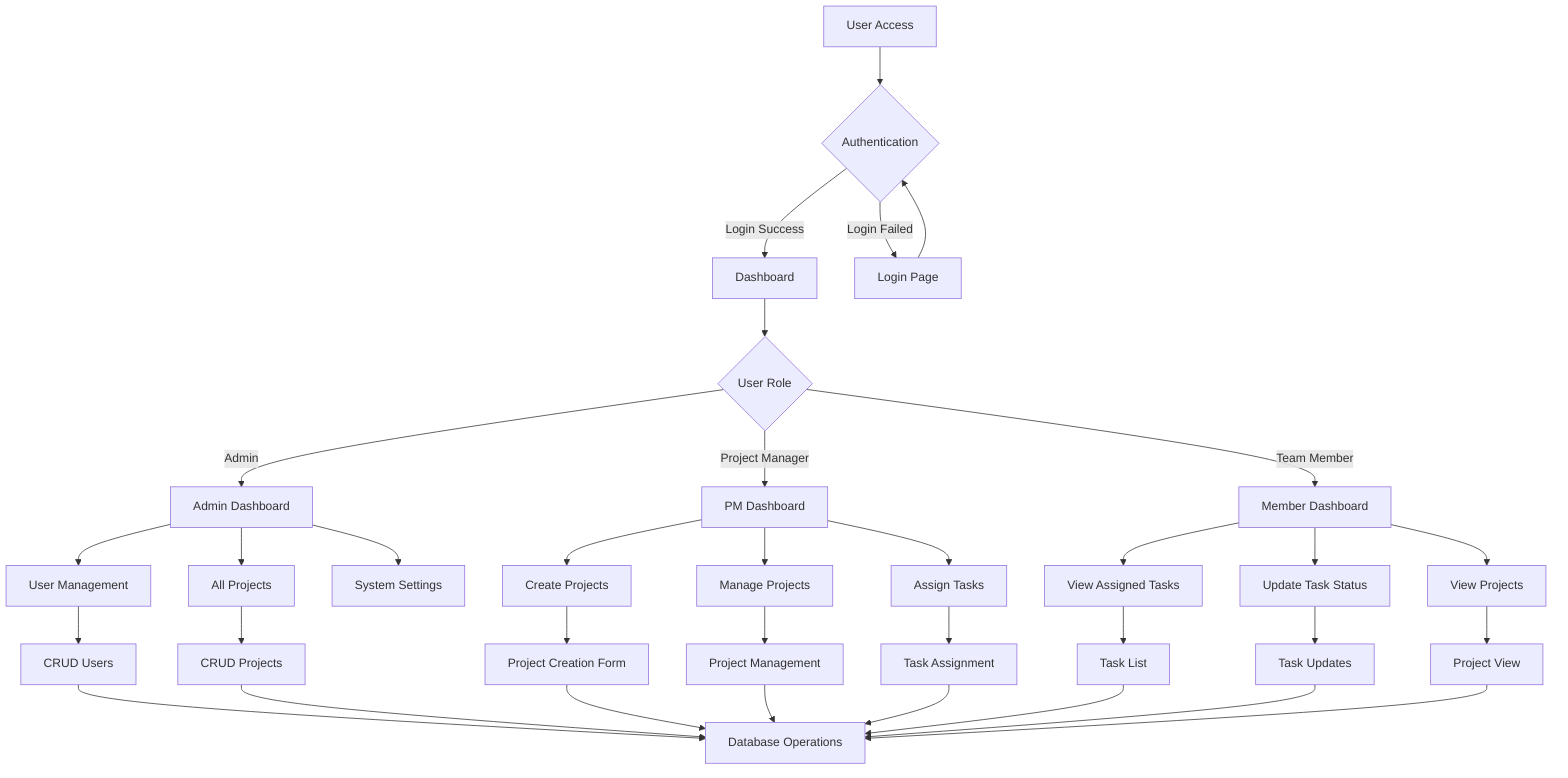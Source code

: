 graph TD
    A[User Access] --> B{Authentication}
    B -->|Login Success| C[Dashboard]
    B -->|Login Failed| D[Login Page]
    D --> B
    
    C --> E{User Role}
    E -->|Admin| F[Admin Dashboard]
    E -->|Project Manager| G[PM Dashboard] 
    E -->|Team Member| H[Member Dashboard]
    
    F --> I[User Management]
    F --> J[All Projects]
    F --> K[System Settings]
    
    G --> L[Create Projects]
    G --> M[Manage Projects]
    G --> N[Assign Tasks]
    
    H --> O[View Assigned Tasks]
    H --> P[Update Task Status]
    H --> Q[View Projects]
    
    I --> R[CRUD Users]
    J --> S[CRUD Projects]
    L --> T[Project Creation Form]
    M --> U[Project Management]
    N --> V[Task Assignment]
    O --> W[Task List]
    P --> X[Task Updates]
    Q --> Y[Project View]
    
    S --> Z[Database Operations]
    T --> Z
    U --> Z
    V --> Z
    W --> Z
    X --> Z
    Y --> Z
    R --> Z